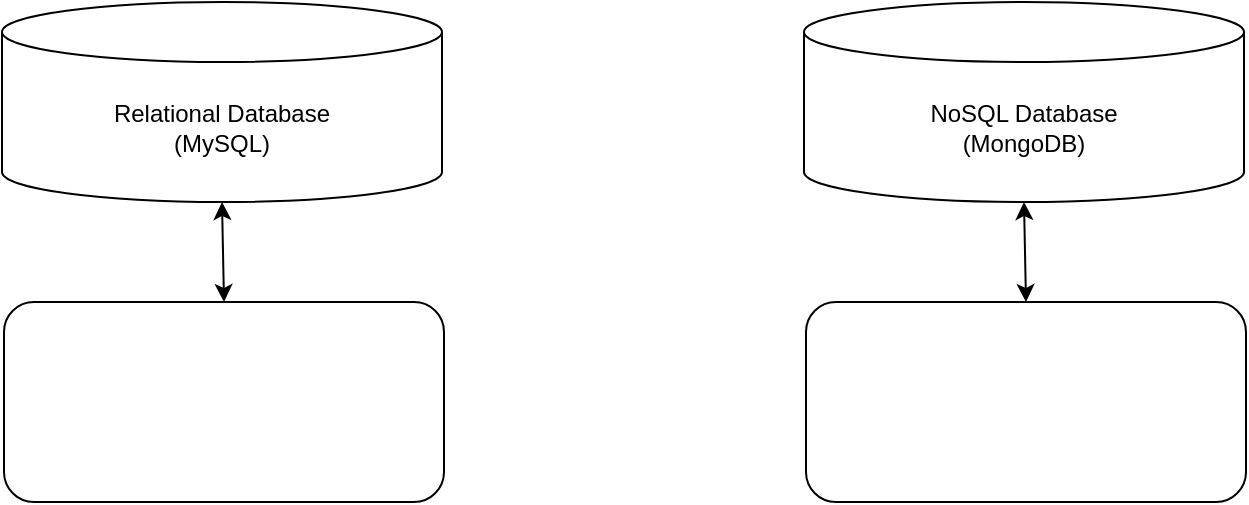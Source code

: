 <mxfile version="14.1.9" type="github">
  <diagram id="IK-KaruGwETLcyupu5-G" name="Page-1">
    <mxGraphModel dx="1595" dy="806" grid="1" gridSize="10" guides="1" tooltips="1" connect="1" arrows="1" fold="1" page="1" pageScale="1" pageWidth="850" pageHeight="1100" math="0" shadow="0">
      <root>
        <mxCell id="0" />
        <mxCell id="1" parent="0" />
        <mxCell id="uEJJgB1L5c5Y83ebcAIK-1" value="Relational Database&lt;br&gt;(MySQL)" style="shape=cylinder3;whiteSpace=wrap;html=1;boundedLbl=1;backgroundOutline=1;size=15;" vertex="1" parent="1">
          <mxGeometry x="119" y="150" width="220" height="100" as="geometry" />
        </mxCell>
        <mxCell id="uEJJgB1L5c5Y83ebcAIK-3" value="" style="rounded=1;whiteSpace=wrap;html=1;" vertex="1" parent="1">
          <mxGeometry x="120" y="300" width="220" height="100" as="geometry" />
        </mxCell>
        <mxCell id="uEJJgB1L5c5Y83ebcAIK-4" value="" style="endArrow=classic;startArrow=classic;html=1;exitX=0.5;exitY=0;exitDx=0;exitDy=0;entryX=0.5;entryY=1;entryDx=0;entryDy=0;entryPerimeter=0;" edge="1" parent="1" source="uEJJgB1L5c5Y83ebcAIK-3" target="uEJJgB1L5c5Y83ebcAIK-1">
          <mxGeometry width="50" height="50" relative="1" as="geometry">
            <mxPoint x="400" y="440" as="sourcePoint" />
            <mxPoint x="450" y="390" as="targetPoint" />
          </mxGeometry>
        </mxCell>
        <mxCell id="uEJJgB1L5c5Y83ebcAIK-5" value="NoSQL Database&lt;br&gt;(MongoDB)" style="shape=cylinder3;whiteSpace=wrap;html=1;boundedLbl=1;backgroundOutline=1;size=15;" vertex="1" parent="1">
          <mxGeometry x="520" y="150" width="220" height="100" as="geometry" />
        </mxCell>
        <mxCell id="uEJJgB1L5c5Y83ebcAIK-6" value="" style="rounded=1;whiteSpace=wrap;html=1;" vertex="1" parent="1">
          <mxGeometry x="521" y="300" width="220" height="100" as="geometry" />
        </mxCell>
        <mxCell id="uEJJgB1L5c5Y83ebcAIK-7" value="" style="endArrow=classic;startArrow=classic;html=1;exitX=0.5;exitY=0;exitDx=0;exitDy=0;entryX=0.5;entryY=1;entryDx=0;entryDy=0;entryPerimeter=0;" edge="1" parent="1" source="uEJJgB1L5c5Y83ebcAIK-6" target="uEJJgB1L5c5Y83ebcAIK-5">
          <mxGeometry width="50" height="50" relative="1" as="geometry">
            <mxPoint x="801" y="440" as="sourcePoint" />
            <mxPoint x="851" y="390" as="targetPoint" />
          </mxGeometry>
        </mxCell>
      </root>
    </mxGraphModel>
  </diagram>
</mxfile>
